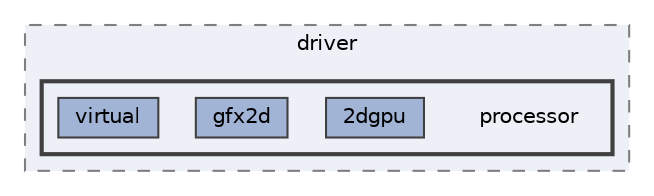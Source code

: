 digraph "C:/microchip/harmony3/gfx/middleware/legato/driver/processor"
{
 // INTERACTIVE_SVG=YES
 // LATEX_PDF_SIZE
  bgcolor="transparent";
  edge [fontname=Helvetica,fontsize=10,labelfontname=Helvetica,labelfontsize=10];
  node [fontname=Helvetica,fontsize=10,shape=box,height=0.2,width=0.4];
  compound=true
  subgraph clusterdir_0ac656144e0a825521c95c115aba44f7 {
    graph [ bgcolor="#edf0f7", pencolor="grey50", label="driver", fontname=Helvetica,fontsize=10 style="filled,dashed", URL="dir_0ac656144e0a825521c95c115aba44f7.html",tooltip=""]
  subgraph clusterdir_66c9281a4ade6df924e8989bd8eac943 {
    graph [ bgcolor="#edf0f7", pencolor="grey25", label="", fontname=Helvetica,fontsize=10 style="filled,bold", URL="dir_66c9281a4ade6df924e8989bd8eac943.html",tooltip=""]
    dir_66c9281a4ade6df924e8989bd8eac943 [shape=plaintext, label="processor"];
  dir_3cc93868fffe5f873dc5dac4909f14ac [label="2dgpu", fillcolor="#a2b4d6", color="grey25", style="filled", URL="dir_3cc93868fffe5f873dc5dac4909f14ac.html",tooltip=""];
  dir_9ac24afcc2dc3e18a33d5a98547ef9e6 [label="gfx2d", fillcolor="#a2b4d6", color="grey25", style="filled", URL="dir_9ac24afcc2dc3e18a33d5a98547ef9e6.html",tooltip=""];
  dir_69368713f269d155ee36110282bcc7da [label="virtual", fillcolor="#a2b4d6", color="grey25", style="filled", URL="dir_69368713f269d155ee36110282bcc7da.html",tooltip=""];
  }
  }
}
